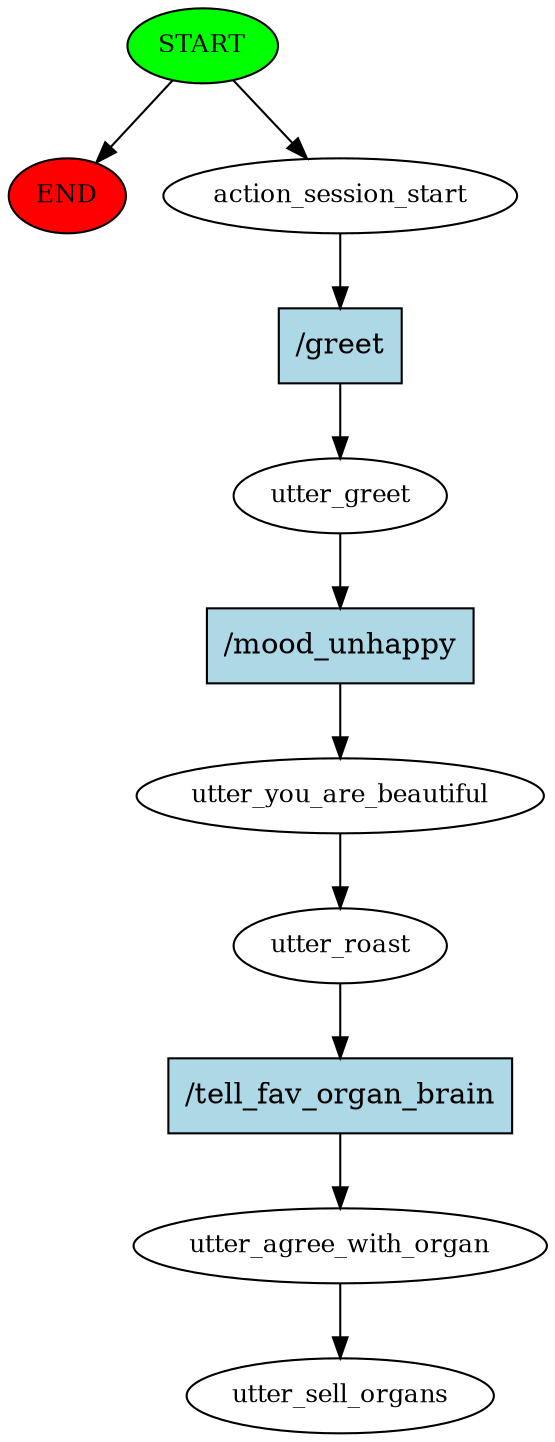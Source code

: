digraph  {
0 [class="start active", fillcolor=green, fontsize=12, label=START, style=filled];
"-1" [class=end, fillcolor=red, fontsize=12, label=END, style=filled];
1 [class=active, fontsize=12, label=action_session_start];
2 [class=active, fontsize=12, label=utter_greet];
3 [class=active, fontsize=12, label=utter_you_are_beautiful];
4 [class=active, fontsize=12, label=utter_roast];
5 [class=active, fontsize=12, label=utter_agree_with_organ];
6 [class="dashed active", fontsize=12, label=utter_sell_organs];
7 [class="intent active", fillcolor=lightblue, label="/greet", shape=rect, style=filled];
8 [class="intent active", fillcolor=lightblue, label="/mood_unhappy", shape=rect, style=filled];
9 [class="intent active", fillcolor=lightblue, label="/tell_fav_organ_brain", shape=rect, style=filled];
0 -> "-1"  [class="", key=NONE, label=""];
0 -> 1  [class=active, key=NONE, label=""];
1 -> 7  [class=active, key=0];
2 -> 8  [class=active, key=0];
3 -> 4  [class=active, key=NONE, label=""];
4 -> 9  [class=active, key=0];
5 -> 6  [class=active, key=NONE, label=""];
7 -> 2  [class=active, key=0];
8 -> 3  [class=active, key=0];
9 -> 5  [class=active, key=0];
}
